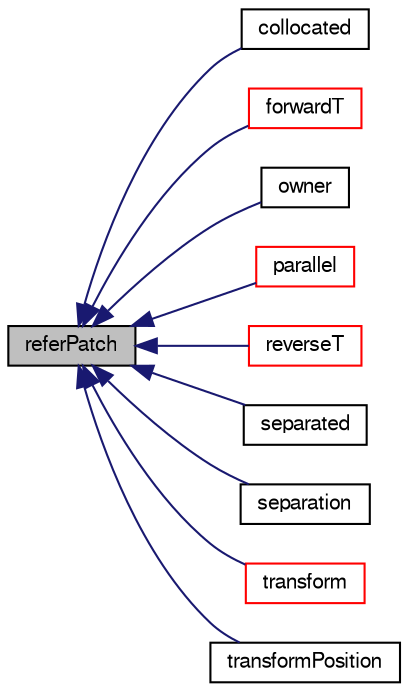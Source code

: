 digraph "referPatch"
{
  bgcolor="transparent";
  edge [fontname="FreeSans",fontsize="10",labelfontname="FreeSans",labelfontsize="10"];
  node [fontname="FreeSans",fontsize="10",shape=record];
  rankdir="LR";
  Node644 [label="referPatch",height=0.2,width=0.4,color="black", fillcolor="grey75", style="filled", fontcolor="black"];
  Node644 -> Node645 [dir="back",color="midnightblue",fontsize="10",style="solid",fontname="FreeSans"];
  Node645 [label="collocated",height=0.2,width=0.4,color="black",URL="$a27458.html#ad389b83220c77346326729036d47c34a",tooltip="Are faces collocated. Either size 0,1 or length of patch. "];
  Node644 -> Node646 [dir="back",color="midnightblue",fontsize="10",style="solid",fontname="FreeSans"];
  Node646 [label="forwardT",height=0.2,width=0.4,color="red",URL="$a27458.html#ae135c648b81be5732b7634127e41608d",tooltip="Return face transformation tensor. "];
  Node644 -> Node655 [dir="back",color="midnightblue",fontsize="10",style="solid",fontname="FreeSans"];
  Node655 [label="owner",height=0.2,width=0.4,color="black",URL="$a27458.html#a357c5e37e5d7c583fa172625b8c11009",tooltip="Does this side own the patch ? "];
  Node644 -> Node656 [dir="back",color="midnightblue",fontsize="10",style="solid",fontname="FreeSans"];
  Node656 [label="parallel",height=0.2,width=0.4,color="red",URL="$a27458.html#a6f2ad23016ecf05385032d2ea2fea27d",tooltip="Are the cyclic planes parallel. "];
  Node644 -> Node659 [dir="back",color="midnightblue",fontsize="10",style="solid",fontname="FreeSans"];
  Node659 [label="reverseT",height=0.2,width=0.4,color="red",URL="$a27458.html#a3b6ef41753c72a78fb451b2a4327c899",tooltip="Return neighbour-cell transformation tensor. "];
  Node644 -> Node661 [dir="back",color="midnightblue",fontsize="10",style="solid",fontname="FreeSans"];
  Node661 [label="separated",height=0.2,width=0.4,color="black",URL="$a27458.html#a6b412b0f0250badc8106cec72d6b875c",tooltip="Are the planes separated. "];
  Node644 -> Node662 [dir="back",color="midnightblue",fontsize="10",style="solid",fontname="FreeSans"];
  Node662 [label="separation",height=0.2,width=0.4,color="black",URL="$a27458.html#aa19aef17b000bba8d3a1b010b34af485",tooltip="If the planes are separated the separation vector. "];
  Node644 -> Node663 [dir="back",color="midnightblue",fontsize="10",style="solid",fontname="FreeSans"];
  Node663 [label="transform",height=0.2,width=0.4,color="red",URL="$a27458.html#a25e79347ecb20da8543ed4e461fc1ed2",tooltip="Type of transform. "];
  Node644 -> Node665 [dir="back",color="midnightblue",fontsize="10",style="solid",fontname="FreeSans"];
  Node665 [label="transformPosition",height=0.2,width=0.4,color="black",URL="$a27458.html#ab40411982a6b7d9b0ed5235f2a26be1c",tooltip="Transform a patch-based position from other side to this side. "];
}
